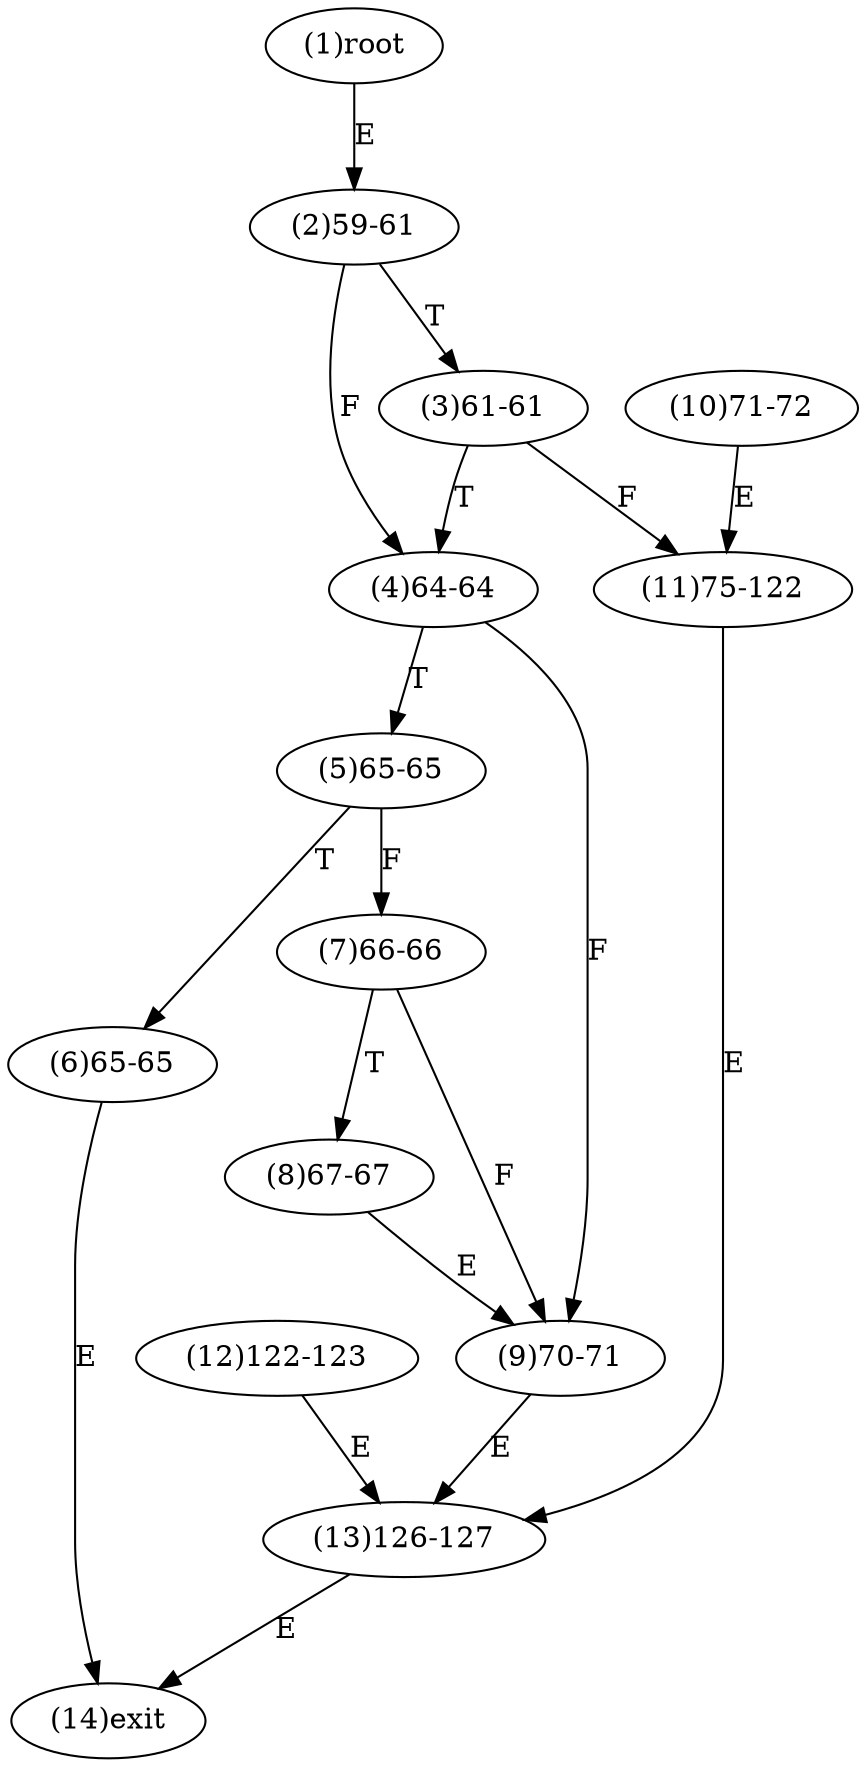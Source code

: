 digraph "" { 
1[ label="(1)root"];
2[ label="(2)59-61"];
3[ label="(3)61-61"];
4[ label="(4)64-64"];
5[ label="(5)65-65"];
6[ label="(6)65-65"];
7[ label="(7)66-66"];
8[ label="(8)67-67"];
9[ label="(9)70-71"];
10[ label="(10)71-72"];
11[ label="(11)75-122"];
12[ label="(12)122-123"];
13[ label="(13)126-127"];
14[ label="(14)exit"];
1->2[ label="E"];
2->4[ label="F"];
2->3[ label="T"];
3->11[ label="F"];
3->4[ label="T"];
4->9[ label="F"];
4->5[ label="T"];
5->7[ label="F"];
5->6[ label="T"];
6->14[ label="E"];
7->9[ label="F"];
7->8[ label="T"];
8->9[ label="E"];
9->13[ label="E"];
10->11[ label="E"];
11->13[ label="E"];
12->13[ label="E"];
13->14[ label="E"];
}